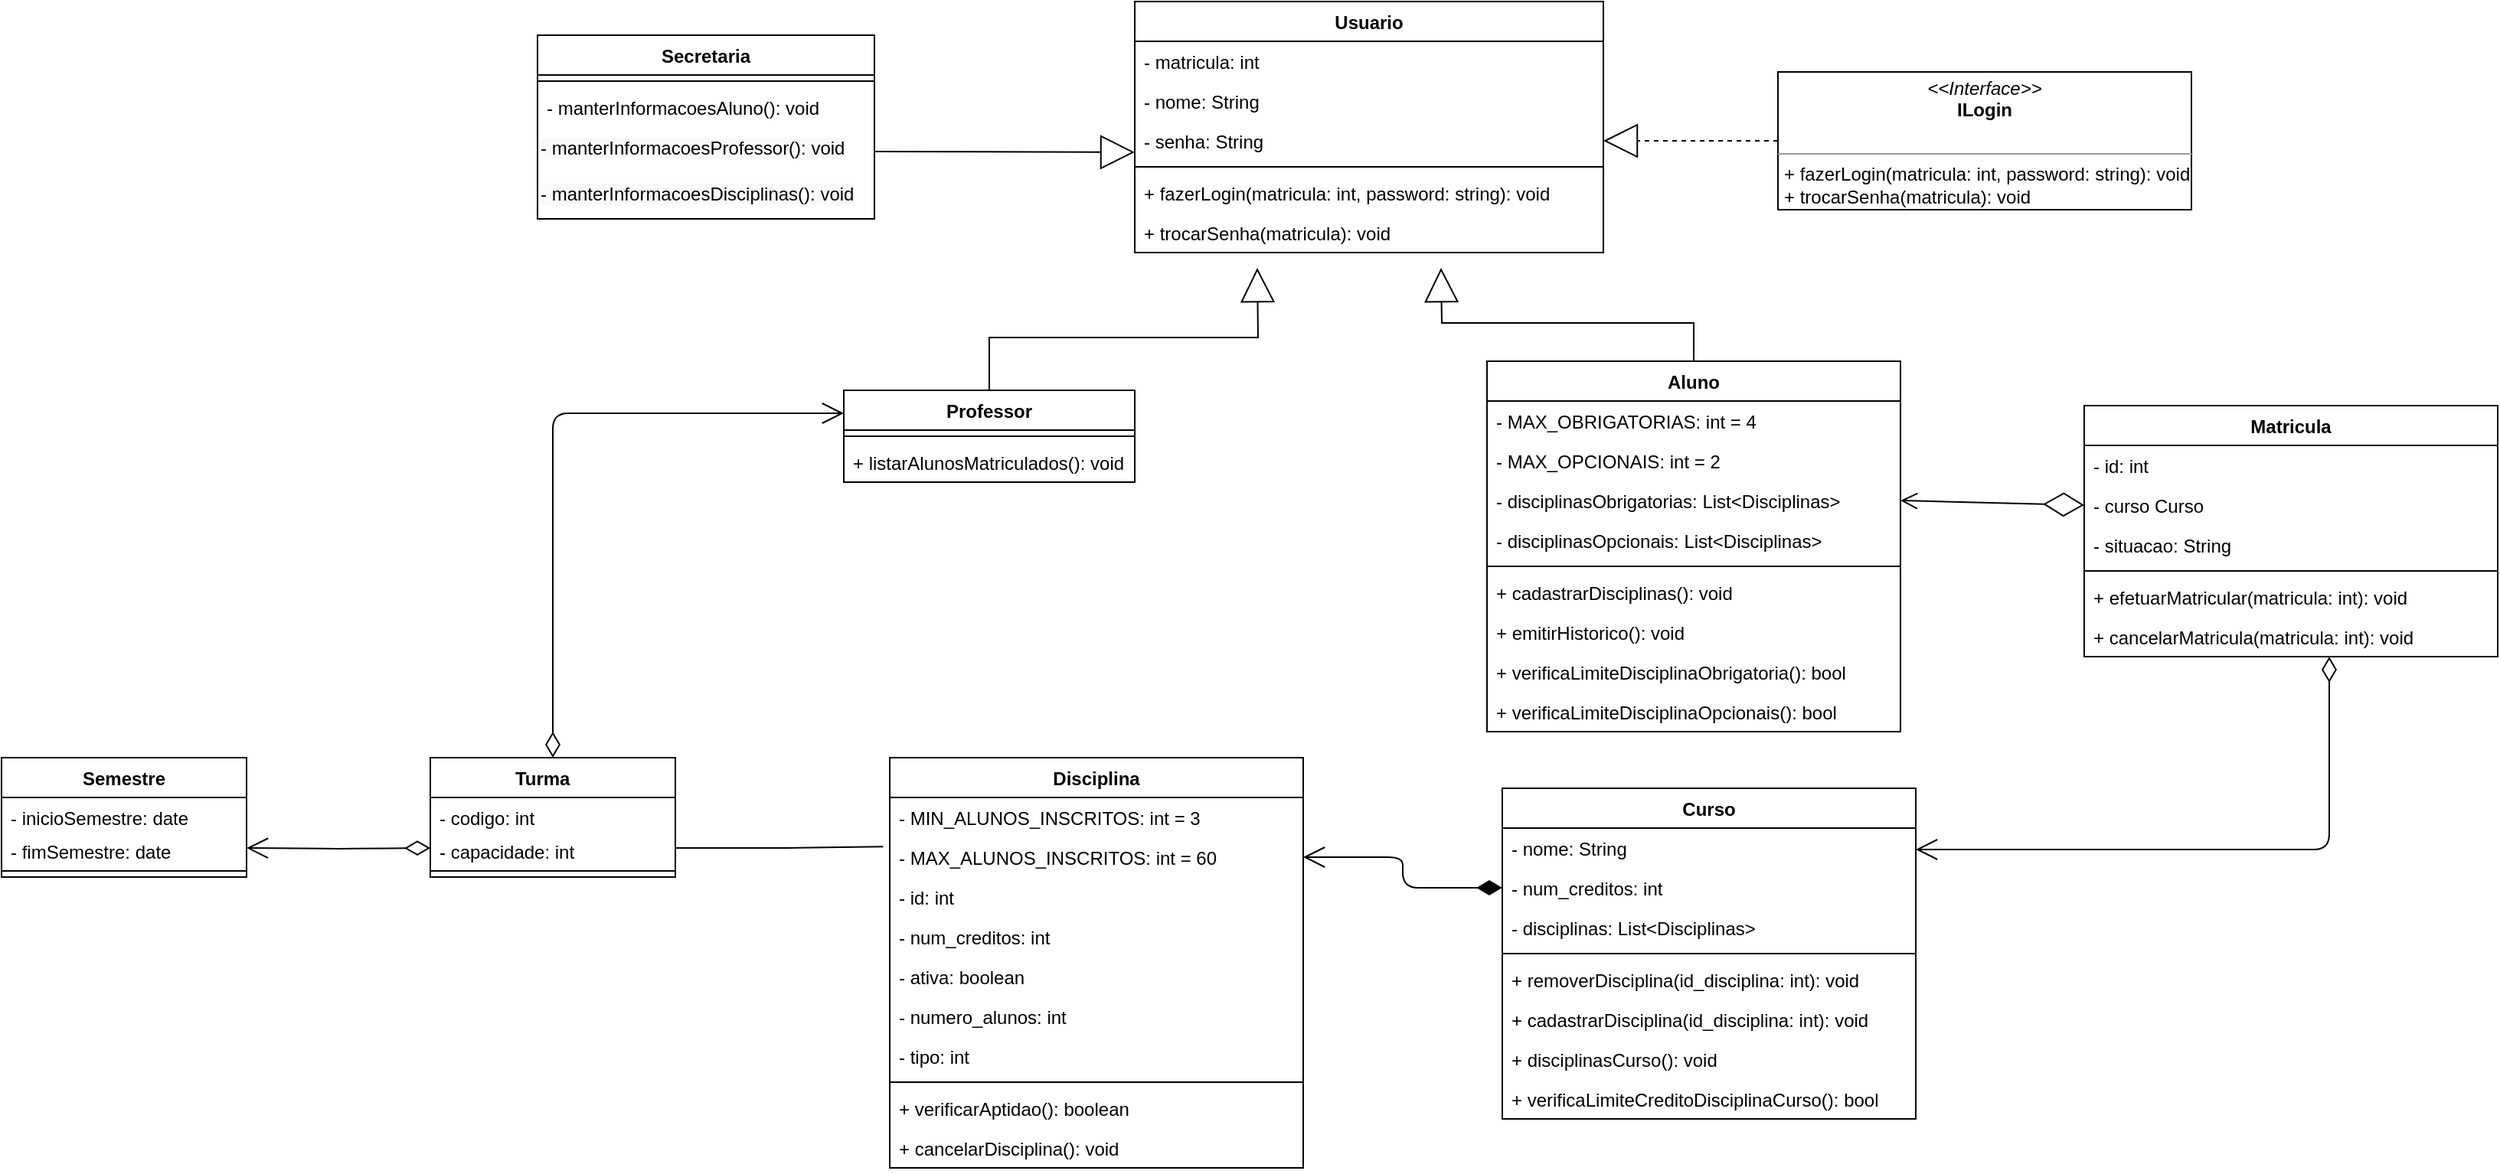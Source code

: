 <mxfile version="14.9.9" type="github"><diagram id="C5RBs43oDa-KdzZeNtuy" name="Page-1"><mxGraphModel dx="2105" dy="1716" grid="1" gridSize="10" guides="1" tooltips="1" connect="1" arrows="1" fold="1" page="1" pageScale="1" pageWidth="827" pageHeight="1169" math="0" shadow="0"><root><mxCell id="WIyWlLk6GJQsqaUBKTNV-0"/><mxCell id="WIyWlLk6GJQsqaUBKTNV-1" parent="WIyWlLk6GJQsqaUBKTNV-0"/><mxCell id="JrXMHWwTkLq7MBl9970T-0" value="Usuario" style="swimlane;fontStyle=1;align=center;verticalAlign=top;childLayout=stackLayout;horizontal=1;startSize=26;horizontalStack=0;resizeParent=1;resizeParentMax=0;resizeLast=0;collapsible=1;marginBottom=0;" parent="WIyWlLk6GJQsqaUBKTNV-1" vertex="1"><mxGeometry x="260" y="-164" width="306" height="164" as="geometry"/></mxCell><mxCell id="JrXMHWwTkLq7MBl9970T-1" value="- matricula: int" style="text;strokeColor=none;fillColor=none;align=left;verticalAlign=top;spacingLeft=4;spacingRight=4;overflow=hidden;rotatable=0;points=[[0,0.5],[1,0.5]];portConstraint=eastwest;" parent="JrXMHWwTkLq7MBl9970T-0" vertex="1"><mxGeometry y="26" width="306" height="26" as="geometry"/></mxCell><mxCell id="JrXMHWwTkLq7MBl9970T-16" value="- nome: String" style="text;strokeColor=none;fillColor=none;align=left;verticalAlign=top;spacingLeft=4;spacingRight=4;overflow=hidden;rotatable=0;points=[[0,0.5],[1,0.5]];portConstraint=eastwest;" parent="JrXMHWwTkLq7MBl9970T-0" vertex="1"><mxGeometry y="52" width="306" height="26" as="geometry"/></mxCell><mxCell id="JrXMHWwTkLq7MBl9970T-23" value="- senha: String" style="text;strokeColor=none;fillColor=none;align=left;verticalAlign=top;spacingLeft=4;spacingRight=4;overflow=hidden;rotatable=0;points=[[0,0.5],[1,0.5]];portConstraint=eastwest;" parent="JrXMHWwTkLq7MBl9970T-0" vertex="1"><mxGeometry y="78" width="306" height="26" as="geometry"/></mxCell><mxCell id="JrXMHWwTkLq7MBl9970T-2" value="" style="line;strokeWidth=1;fillColor=none;align=left;verticalAlign=middle;spacingTop=-1;spacingLeft=3;spacingRight=3;rotatable=0;labelPosition=right;points=[];portConstraint=eastwest;" parent="JrXMHWwTkLq7MBl9970T-0" vertex="1"><mxGeometry y="104" width="306" height="8" as="geometry"/></mxCell><mxCell id="JrXMHWwTkLq7MBl9970T-17" value="+ fazerLogin(matricula: int, password: string): void" style="text;strokeColor=none;fillColor=none;align=left;verticalAlign=top;spacingLeft=4;spacingRight=4;overflow=hidden;rotatable=0;points=[[0,0.5],[1,0.5]];portConstraint=eastwest;" parent="JrXMHWwTkLq7MBl9970T-0" vertex="1"><mxGeometry y="112" width="306" height="26" as="geometry"/></mxCell><mxCell id="JrXMHWwTkLq7MBl9970T-3" value="+ trocarSenha(matricula): void" style="text;strokeColor=none;fillColor=none;align=left;verticalAlign=top;spacingLeft=4;spacingRight=4;overflow=hidden;rotatable=0;points=[[0,0.5],[1,0.5]];portConstraint=eastwest;" parent="JrXMHWwTkLq7MBl9970T-0" vertex="1"><mxGeometry y="138" width="306" height="26" as="geometry"/></mxCell><mxCell id="BuNVMudP7O9CK5YteKWj-16" style="edgeStyle=orthogonalEdgeStyle;rounded=0;orthogonalLoop=1;jettySize=auto;html=1;exitX=0.5;exitY=0;exitDx=0;exitDy=0;endArrow=block;endFill=0;endSize=20;" parent="WIyWlLk6GJQsqaUBKTNV-1" source="JrXMHWwTkLq7MBl9970T-4" edge="1"><mxGeometry relative="1" as="geometry"><mxPoint x="340" y="10" as="targetPoint"/></mxGeometry></mxCell><mxCell id="JrXMHWwTkLq7MBl9970T-4" value="Professor" style="swimlane;fontStyle=1;align=center;verticalAlign=top;childLayout=stackLayout;horizontal=1;startSize=26;horizontalStack=0;resizeParent=1;resizeParentMax=0;resizeLast=0;collapsible=1;marginBottom=0;" parent="WIyWlLk6GJQsqaUBKTNV-1" vertex="1"><mxGeometry x="70" y="90" width="190" height="60" as="geometry"/></mxCell><mxCell id="JrXMHWwTkLq7MBl9970T-6" value="" style="line;strokeWidth=1;fillColor=none;align=left;verticalAlign=middle;spacingTop=-1;spacingLeft=3;spacingRight=3;rotatable=0;labelPosition=right;points=[];portConstraint=eastwest;" parent="JrXMHWwTkLq7MBl9970T-4" vertex="1"><mxGeometry y="26" width="190" height="8" as="geometry"/></mxCell><mxCell id="7F9r5N1mLICZE5VBThnw-38" value="+ listarAlunosMatriculados(): void" style="text;strokeColor=none;fillColor=none;align=left;verticalAlign=top;spacingLeft=4;spacingRight=4;overflow=hidden;rotatable=0;points=[[0,0.5],[1,0.5]];portConstraint=eastwest;" parent="JrXMHWwTkLq7MBl9970T-4" vertex="1"><mxGeometry y="34" width="190" height="26" as="geometry"/></mxCell><mxCell id="BuNVMudP7O9CK5YteKWj-17" style="edgeStyle=orthogonalEdgeStyle;rounded=0;orthogonalLoop=1;jettySize=auto;html=1;exitX=0.5;exitY=0;exitDx=0;exitDy=0;endArrow=block;endFill=0;endSize=20;" parent="WIyWlLk6GJQsqaUBKTNV-1" source="JrXMHWwTkLq7MBl9970T-8" edge="1"><mxGeometry relative="1" as="geometry"><mxPoint x="460" y="10" as="targetPoint"/></mxGeometry></mxCell><mxCell id="JrXMHWwTkLq7MBl9970T-8" value="Aluno" style="swimlane;fontStyle=1;align=center;verticalAlign=top;childLayout=stackLayout;horizontal=1;startSize=26;horizontalStack=0;resizeParent=1;resizeParentMax=0;resizeLast=0;collapsible=1;marginBottom=0;" parent="WIyWlLk6GJQsqaUBKTNV-1" vertex="1"><mxGeometry x="490" y="71" width="270" height="242" as="geometry"/></mxCell><mxCell id="JrXMHWwTkLq7MBl9970T-9" value="- MAX_OBRIGATORIAS: int = 4" style="text;strokeColor=none;fillColor=none;align=left;verticalAlign=top;spacingLeft=4;spacingRight=4;overflow=hidden;rotatable=0;points=[[0,0.5],[1,0.5]];portConstraint=eastwest;" parent="JrXMHWwTkLq7MBl9970T-8" vertex="1"><mxGeometry y="26" width="270" height="26" as="geometry"/></mxCell><mxCell id="JrXMHWwTkLq7MBl9970T-21" value="- MAX_OPCIONAIS: int = 2" style="text;strokeColor=none;fillColor=none;align=left;verticalAlign=top;spacingLeft=4;spacingRight=4;overflow=hidden;rotatable=0;points=[[0,0.5],[1,0.5]];portConstraint=eastwest;" parent="JrXMHWwTkLq7MBl9970T-8" vertex="1"><mxGeometry y="52" width="270" height="26" as="geometry"/></mxCell><mxCell id="JrXMHWwTkLq7MBl9970T-20" value="- disciplinasObrigatorias: List&lt;Disciplinas&gt;" style="text;strokeColor=none;fillColor=none;align=left;verticalAlign=top;spacingLeft=4;spacingRight=4;overflow=hidden;rotatable=0;points=[[0,0.5],[1,0.5]];portConstraint=eastwest;" parent="JrXMHWwTkLq7MBl9970T-8" vertex="1"><mxGeometry y="78" width="270" height="26" as="geometry"/></mxCell><mxCell id="JrXMHWwTkLq7MBl9970T-19" value="- disciplinasOpcionais: List&lt;Disciplinas&gt;" style="text;strokeColor=none;fillColor=none;align=left;verticalAlign=top;spacingLeft=4;spacingRight=4;overflow=hidden;rotatable=0;points=[[0,0.5],[1,0.5]];portConstraint=eastwest;" parent="JrXMHWwTkLq7MBl9970T-8" vertex="1"><mxGeometry y="104" width="270" height="26" as="geometry"/></mxCell><mxCell id="JrXMHWwTkLq7MBl9970T-10" value="" style="line;strokeWidth=1;fillColor=none;align=left;verticalAlign=middle;spacingTop=-1;spacingLeft=3;spacingRight=3;rotatable=0;labelPosition=right;points=[];portConstraint=eastwest;" parent="JrXMHWwTkLq7MBl9970T-8" vertex="1"><mxGeometry y="130" width="270" height="8" as="geometry"/></mxCell><mxCell id="BuNVMudP7O9CK5YteKWj-36" value="+ cadastrarDisciplinas(): void" style="text;strokeColor=none;fillColor=none;align=left;verticalAlign=top;spacingLeft=4;spacingRight=4;overflow=hidden;rotatable=0;points=[[0,0.5],[1,0.5]];portConstraint=eastwest;" parent="JrXMHWwTkLq7MBl9970T-8" vertex="1"><mxGeometry y="138" width="270" height="26" as="geometry"/></mxCell><mxCell id="JrXMHWwTkLq7MBl9970T-11" value="+ emitirHistorico(): void" style="text;strokeColor=none;fillColor=none;align=left;verticalAlign=top;spacingLeft=4;spacingRight=4;overflow=hidden;rotatable=0;points=[[0,0.5],[1,0.5]];portConstraint=eastwest;" parent="JrXMHWwTkLq7MBl9970T-8" vertex="1"><mxGeometry y="164" width="270" height="26" as="geometry"/></mxCell><mxCell id="htxhxsCzDvuKLjWqPKR0-1" value="+ verificaLimiteDisciplinaObrigatoria(): bool" style="text;strokeColor=none;fillColor=none;align=left;verticalAlign=top;spacingLeft=4;spacingRight=4;overflow=hidden;rotatable=0;points=[[0,0.5],[1,0.5]];portConstraint=eastwest;" vertex="1" parent="JrXMHWwTkLq7MBl9970T-8"><mxGeometry y="190" width="270" height="26" as="geometry"/></mxCell><mxCell id="htxhxsCzDvuKLjWqPKR0-2" value="+ verificaLimiteDisciplinaOpcionais(): bool" style="text;strokeColor=none;fillColor=none;align=left;verticalAlign=top;spacingLeft=4;spacingRight=4;overflow=hidden;rotatable=0;points=[[0,0.5],[1,0.5]];portConstraint=eastwest;" vertex="1" parent="JrXMHWwTkLq7MBl9970T-8"><mxGeometry y="216" width="270" height="26" as="geometry"/></mxCell><mxCell id="JrXMHWwTkLq7MBl9970T-12" value="Secretaria" style="swimlane;fontStyle=1;align=center;verticalAlign=top;childLayout=stackLayout;horizontal=1;startSize=26;horizontalStack=0;resizeParent=1;resizeParentMax=0;resizeLast=0;collapsible=1;marginBottom=0;" parent="WIyWlLk6GJQsqaUBKTNV-1" vertex="1"><mxGeometry x="-130" y="-142" width="220" height="120" as="geometry"/></mxCell><mxCell id="JrXMHWwTkLq7MBl9970T-14" value="" style="line;strokeWidth=1;fillColor=none;align=left;verticalAlign=middle;spacingTop=-1;spacingLeft=3;spacingRight=3;rotatable=0;labelPosition=right;points=[];portConstraint=eastwest;" parent="JrXMHWwTkLq7MBl9970T-12" vertex="1"><mxGeometry y="26" width="220" height="8" as="geometry"/></mxCell><mxCell id="7F9r5N1mLICZE5VBThnw-39" value="- manterInformacoesAluno(): void" style="text;strokeColor=none;fillColor=none;align=left;verticalAlign=top;spacingLeft=4;spacingRight=4;overflow=hidden;rotatable=0;points=[[0,0.5],[1,0.5]];portConstraint=eastwest;" parent="JrXMHWwTkLq7MBl9970T-12" vertex="1"><mxGeometry y="34" width="220" height="26" as="geometry"/></mxCell><mxCell id="7F9r5N1mLICZE5VBThnw-40" value="&lt;span style=&quot;color: rgb(0 , 0 , 0) ; font-family: &amp;#34;helvetica&amp;#34; ; font-size: 12px ; font-style: normal ; font-weight: 400 ; letter-spacing: normal ; text-align: left ; text-indent: 0px ; text-transform: none ; word-spacing: 0px ; background-color: rgb(248 , 249 , 250) ; display: inline ; float: none&quot;&gt;- manterInformacoesProfessor(): void&lt;/span&gt;" style="text;whiteSpace=wrap;html=1;" parent="JrXMHWwTkLq7MBl9970T-12" vertex="1"><mxGeometry y="60" width="220" height="30" as="geometry"/></mxCell><mxCell id="7F9r5N1mLICZE5VBThnw-41" value="&lt;span style=&quot;color: rgb(0 , 0 , 0) ; font-family: &amp;#34;helvetica&amp;#34; ; font-size: 12px ; font-style: normal ; font-weight: 400 ; letter-spacing: normal ; text-align: left ; text-indent: 0px ; text-transform: none ; word-spacing: 0px ; background-color: rgb(248 , 249 , 250) ; display: inline ; float: none&quot;&gt;- manterInformacoesDisciplinas(): void&lt;/span&gt;" style="text;whiteSpace=wrap;html=1;" parent="JrXMHWwTkLq7MBl9970T-12" vertex="1"><mxGeometry y="90" width="220" height="30" as="geometry"/></mxCell><mxCell id="7F9r5N1mLICZE5VBThnw-0" value="Curso" style="swimlane;fontStyle=1;align=center;verticalAlign=top;childLayout=stackLayout;horizontal=1;startSize=26;horizontalStack=0;resizeParent=1;resizeParentMax=0;resizeLast=0;collapsible=1;marginBottom=0;" parent="WIyWlLk6GJQsqaUBKTNV-1" vertex="1"><mxGeometry x="500" y="350" width="270" height="216" as="geometry"/></mxCell><mxCell id="7F9r5N1mLICZE5VBThnw-3" value="- nome: String" style="text;strokeColor=none;fillColor=none;align=left;verticalAlign=top;spacingLeft=4;spacingRight=4;overflow=hidden;rotatable=0;points=[[0,0.5],[1,0.5]];portConstraint=eastwest;" parent="7F9r5N1mLICZE5VBThnw-0" vertex="1"><mxGeometry y="26" width="270" height="26" as="geometry"/></mxCell><mxCell id="7F9r5N1mLICZE5VBThnw-7" value="- num_creditos: int" style="text;strokeColor=none;fillColor=none;align=left;verticalAlign=top;spacingLeft=4;spacingRight=4;overflow=hidden;rotatable=0;points=[[0,0.5],[1,0.5]];portConstraint=eastwest;" parent="7F9r5N1mLICZE5VBThnw-0" vertex="1"><mxGeometry y="52" width="270" height="26" as="geometry"/></mxCell><mxCell id="7F9r5N1mLICZE5VBThnw-4" value="- disciplinas: List&lt;Disciplinas&gt;" style="text;strokeColor=none;fillColor=none;align=left;verticalAlign=top;spacingLeft=4;spacingRight=4;overflow=hidden;rotatable=0;points=[[0,0.5],[1,0.5]];portConstraint=eastwest;" parent="7F9r5N1mLICZE5VBThnw-0" vertex="1"><mxGeometry y="78" width="270" height="26" as="geometry"/></mxCell><mxCell id="7F9r5N1mLICZE5VBThnw-5" value="" style="line;strokeWidth=1;fillColor=none;align=left;verticalAlign=middle;spacingTop=-1;spacingLeft=3;spacingRight=3;rotatable=0;labelPosition=right;points=[];portConstraint=eastwest;" parent="7F9r5N1mLICZE5VBThnw-0" vertex="1"><mxGeometry y="104" width="270" height="8" as="geometry"/></mxCell><mxCell id="7F9r5N1mLICZE5VBThnw-18" value="+ removerDisciplina(id_disciplina: int): void" style="text;strokeColor=none;fillColor=none;align=left;verticalAlign=top;spacingLeft=4;spacingRight=4;overflow=hidden;rotatable=0;points=[[0,0.5],[1,0.5]];portConstraint=eastwest;" parent="7F9r5N1mLICZE5VBThnw-0" vertex="1"><mxGeometry y="112" width="270" height="26" as="geometry"/></mxCell><mxCell id="7F9r5N1mLICZE5VBThnw-17" value="+ cadastrarDisciplina(id_disciplina: int): void" style="text;strokeColor=none;fillColor=none;align=left;verticalAlign=top;spacingLeft=4;spacingRight=4;overflow=hidden;rotatable=0;points=[[0,0.5],[1,0.5]];portConstraint=eastwest;" parent="7F9r5N1mLICZE5VBThnw-0" vertex="1"><mxGeometry y="138" width="270" height="26" as="geometry"/></mxCell><mxCell id="7F9r5N1mLICZE5VBThnw-19" value="+ disciplinasCurso(): void" style="text;strokeColor=none;fillColor=none;align=left;verticalAlign=top;spacingLeft=4;spacingRight=4;overflow=hidden;rotatable=0;points=[[0,0.5],[1,0.5]];portConstraint=eastwest;" parent="7F9r5N1mLICZE5VBThnw-0" vertex="1"><mxGeometry y="164" width="270" height="26" as="geometry"/></mxCell><mxCell id="htxhxsCzDvuKLjWqPKR0-0" value="+ verificaLimiteCreditoDisciplinaCurso(): bool" style="text;strokeColor=none;fillColor=none;align=left;verticalAlign=top;spacingLeft=4;spacingRight=4;overflow=hidden;rotatable=0;points=[[0,0.5],[1,0.5]];portConstraint=eastwest;" vertex="1" parent="7F9r5N1mLICZE5VBThnw-0"><mxGeometry y="190" width="270" height="26" as="geometry"/></mxCell><mxCell id="7F9r5N1mLICZE5VBThnw-9" value="Matricula" style="swimlane;fontStyle=1;align=center;verticalAlign=top;childLayout=stackLayout;horizontal=1;startSize=26;horizontalStack=0;resizeParent=1;resizeParentMax=0;resizeLast=0;collapsible=1;marginBottom=0;" parent="WIyWlLk6GJQsqaUBKTNV-1" vertex="1"><mxGeometry x="880" y="100" width="270" height="164" as="geometry"/></mxCell><mxCell id="7F9r5N1mLICZE5VBThnw-10" value="- id: int" style="text;strokeColor=none;fillColor=none;align=left;verticalAlign=top;spacingLeft=4;spacingRight=4;overflow=hidden;rotatable=0;points=[[0,0.5],[1,0.5]];portConstraint=eastwest;" parent="7F9r5N1mLICZE5VBThnw-9" vertex="1"><mxGeometry y="26" width="270" height="26" as="geometry"/></mxCell><mxCell id="7F9r5N1mLICZE5VBThnw-12" value="- curso Curso" style="text;strokeColor=none;fillColor=none;align=left;verticalAlign=top;spacingLeft=4;spacingRight=4;overflow=hidden;rotatable=0;points=[[0,0.5],[1,0.5]];portConstraint=eastwest;" parent="7F9r5N1mLICZE5VBThnw-9" vertex="1"><mxGeometry y="52" width="270" height="26" as="geometry"/></mxCell><mxCell id="BuNVMudP7O9CK5YteKWj-0" value="- situacao: String" style="text;strokeColor=none;fillColor=none;align=left;verticalAlign=top;spacingLeft=4;spacingRight=4;overflow=hidden;rotatable=0;points=[[0,0.5],[1,0.5]];portConstraint=eastwest;" parent="7F9r5N1mLICZE5VBThnw-9" vertex="1"><mxGeometry y="78" width="270" height="26" as="geometry"/></mxCell><mxCell id="7F9r5N1mLICZE5VBThnw-13" value="" style="line;strokeWidth=1;fillColor=none;align=left;verticalAlign=middle;spacingTop=-1;spacingLeft=3;spacingRight=3;rotatable=0;labelPosition=right;points=[];portConstraint=eastwest;" parent="7F9r5N1mLICZE5VBThnw-9" vertex="1"><mxGeometry y="104" width="270" height="8" as="geometry"/></mxCell><mxCell id="7F9r5N1mLICZE5VBThnw-16" value="+ efetuarMatricular(matricula: int): void" style="text;strokeColor=none;fillColor=none;align=left;verticalAlign=top;spacingLeft=4;spacingRight=4;overflow=hidden;rotatable=0;points=[[0,0.5],[1,0.5]];portConstraint=eastwest;" parent="7F9r5N1mLICZE5VBThnw-9" vertex="1"><mxGeometry y="112" width="270" height="26" as="geometry"/></mxCell><mxCell id="E2rQVBxFXLDAdDKFJ9_E-2" value="+ cancelarMatricula(matricula: int): void" style="text;strokeColor=none;fillColor=none;align=left;verticalAlign=top;spacingLeft=4;spacingRight=4;overflow=hidden;rotatable=0;points=[[0,0.5],[1,0.5]];portConstraint=eastwest;" parent="7F9r5N1mLICZE5VBThnw-9" vertex="1"><mxGeometry y="138" width="270" height="26" as="geometry"/></mxCell><mxCell id="7F9r5N1mLICZE5VBThnw-26" value="Disciplina" style="swimlane;fontStyle=1;align=center;verticalAlign=top;childLayout=stackLayout;horizontal=1;startSize=26;horizontalStack=0;resizeParent=1;resizeParentMax=0;resizeLast=0;collapsible=1;marginBottom=0;" parent="WIyWlLk6GJQsqaUBKTNV-1" vertex="1"><mxGeometry x="100" y="330" width="270" height="268" as="geometry"/></mxCell><mxCell id="7F9r5N1mLICZE5VBThnw-29" value="- MIN_ALUNOS_INSCRITOS: int = 3 " style="text;strokeColor=none;fillColor=none;align=left;verticalAlign=top;spacingLeft=4;spacingRight=4;overflow=hidden;rotatable=0;points=[[0,0.5],[1,0.5]];portConstraint=eastwest;" parent="7F9r5N1mLICZE5VBThnw-26" vertex="1"><mxGeometry y="26" width="270" height="26" as="geometry"/></mxCell><mxCell id="7F9r5N1mLICZE5VBThnw-34" value="- MAX_ALUNOS_INSCRITOS: int = 60" style="text;strokeColor=none;fillColor=none;align=left;verticalAlign=top;spacingLeft=4;spacingRight=4;overflow=hidden;rotatable=0;points=[[0,0.5],[1,0.5]];portConstraint=eastwest;" parent="7F9r5N1mLICZE5VBThnw-26" vertex="1"><mxGeometry y="52" width="270" height="26" as="geometry"/></mxCell><mxCell id="7F9r5N1mLICZE5VBThnw-27" value="- id: int" style="text;strokeColor=none;fillColor=none;align=left;verticalAlign=top;spacingLeft=4;spacingRight=4;overflow=hidden;rotatable=0;points=[[0,0.5],[1,0.5]];portConstraint=eastwest;" parent="7F9r5N1mLICZE5VBThnw-26" vertex="1"><mxGeometry y="78" width="270" height="26" as="geometry"/></mxCell><mxCell id="7F9r5N1mLICZE5VBThnw-11" value="- num_creditos: int" style="text;strokeColor=none;fillColor=none;align=left;verticalAlign=top;spacingLeft=4;spacingRight=4;overflow=hidden;rotatable=0;points=[[0,0.5],[1,0.5]];portConstraint=eastwest;" parent="7F9r5N1mLICZE5VBThnw-26" vertex="1"><mxGeometry y="104" width="270" height="26" as="geometry"/></mxCell><mxCell id="7F9r5N1mLICZE5VBThnw-28" value="- ativa: boolean" style="text;strokeColor=none;fillColor=none;align=left;verticalAlign=top;spacingLeft=4;spacingRight=4;overflow=hidden;rotatable=0;points=[[0,0.5],[1,0.5]];portConstraint=eastwest;" parent="7F9r5N1mLICZE5VBThnw-26" vertex="1"><mxGeometry y="130" width="270" height="26" as="geometry"/></mxCell><mxCell id="BuNVMudP7O9CK5YteKWj-15" value="- numero_alunos: int" style="text;strokeColor=none;fillColor=none;align=left;verticalAlign=top;spacingLeft=4;spacingRight=4;overflow=hidden;rotatable=0;points=[[0,0.5],[1,0.5]];portConstraint=eastwest;" parent="7F9r5N1mLICZE5VBThnw-26" vertex="1"><mxGeometry y="156" width="270" height="26" as="geometry"/></mxCell><mxCell id="7F9r5N1mLICZE5VBThnw-35" value="- tipo: int" style="text;strokeColor=none;fillColor=none;align=left;verticalAlign=top;spacingLeft=4;spacingRight=4;overflow=hidden;rotatable=0;points=[[0,0.5],[1,0.5]];portConstraint=eastwest;" parent="7F9r5N1mLICZE5VBThnw-26" vertex="1"><mxGeometry y="182" width="270" height="26" as="geometry"/></mxCell><mxCell id="7F9r5N1mLICZE5VBThnw-30" value="" style="line;strokeWidth=1;fillColor=none;align=left;verticalAlign=middle;spacingTop=-1;spacingLeft=3;spacingRight=3;rotatable=0;labelPosition=right;points=[];portConstraint=eastwest;" parent="7F9r5N1mLICZE5VBThnw-26" vertex="1"><mxGeometry y="208" width="270" height="8" as="geometry"/></mxCell><mxCell id="7F9r5N1mLICZE5VBThnw-31" value="+ verificarAptidao(): boolean" style="text;strokeColor=none;fillColor=none;align=left;verticalAlign=top;spacingLeft=4;spacingRight=4;overflow=hidden;rotatable=0;points=[[0,0.5],[1,0.5]];portConstraint=eastwest;" parent="7F9r5N1mLICZE5VBThnw-26" vertex="1"><mxGeometry y="216" width="270" height="26" as="geometry"/></mxCell><mxCell id="7F9r5N1mLICZE5VBThnw-33" value="+ cancelarDisciplina(): void" style="text;strokeColor=none;fillColor=none;align=left;verticalAlign=top;spacingLeft=4;spacingRight=4;overflow=hidden;rotatable=0;points=[[0,0.5],[1,0.5]];portConstraint=eastwest;" parent="7F9r5N1mLICZE5VBThnw-26" vertex="1"><mxGeometry y="242" width="270" height="26" as="geometry"/></mxCell><mxCell id="BuNVMudP7O9CK5YteKWj-6" value="Turma    " style="swimlane;fontStyle=1;align=center;verticalAlign=top;childLayout=stackLayout;horizontal=1;startSize=26;horizontalStack=0;resizeParent=1;resizeParentMax=0;resizeLast=0;collapsible=1;marginBottom=0;" parent="WIyWlLk6GJQsqaUBKTNV-1" vertex="1"><mxGeometry x="-200" y="330" width="160" height="78" as="geometry"/></mxCell><mxCell id="BuNVMudP7O9CK5YteKWj-7" value="- codigo: int&#10;" style="text;strokeColor=none;fillColor=none;align=left;verticalAlign=top;spacingLeft=4;spacingRight=4;overflow=hidden;rotatable=0;points=[[0,0.5],[1,0.5]];portConstraint=eastwest;" parent="BuNVMudP7O9CK5YteKWj-6" vertex="1"><mxGeometry y="26" width="160" height="22" as="geometry"/></mxCell><mxCell id="BuNVMudP7O9CK5YteKWj-11" value="- capacidade: int&#10;" style="text;strokeColor=none;fillColor=none;align=left;verticalAlign=top;spacingLeft=4;spacingRight=4;overflow=hidden;rotatable=0;points=[[0,0.5],[1,0.5]];portConstraint=eastwest;" parent="BuNVMudP7O9CK5YteKWj-6" vertex="1"><mxGeometry y="48" width="160" height="22" as="geometry"/></mxCell><mxCell id="BuNVMudP7O9CK5YteKWj-8" value="" style="line;strokeWidth=1;fillColor=none;align=left;verticalAlign=middle;spacingTop=-1;spacingLeft=3;spacingRight=3;rotatable=0;labelPosition=right;points=[];portConstraint=eastwest;" parent="BuNVMudP7O9CK5YteKWj-6" vertex="1"><mxGeometry y="70" width="160" height="8" as="geometry"/></mxCell><mxCell id="BuNVMudP7O9CK5YteKWj-13" style="edgeStyle=orthogonalEdgeStyle;rounded=0;orthogonalLoop=1;jettySize=auto;html=1;exitX=0;exitY=0.5;exitDx=0;exitDy=0;entryX=1;entryY=0.5;entryDx=0;entryDy=0;endArrow=block;endFill=0;endSize=20;dashed=1;" parent="WIyWlLk6GJQsqaUBKTNV-1" source="BuNVMudP7O9CK5YteKWj-12" target="JrXMHWwTkLq7MBl9970T-23" edge="1"><mxGeometry relative="1" as="geometry"/></mxCell><mxCell id="BuNVMudP7O9CK5YteKWj-12" value="&lt;p style=&quot;margin: 0px ; margin-top: 4px ; text-align: center&quot;&gt;&lt;i&gt;&amp;lt;&amp;lt;Interface&amp;gt;&amp;gt;&lt;/i&gt;&lt;br&gt;&lt;b&gt;ILogin&lt;/b&gt;&lt;/p&gt;&lt;p style=&quot;margin: 0px ; margin-left: 4px&quot;&gt;&lt;br&gt;&lt;/p&gt;&lt;hr size=&quot;1&quot;&gt;&lt;p style=&quot;margin: 0px ; margin-left: 4px&quot;&gt;+ fazerLogin(matricula: int, password: string): void&lt;br&gt;+ trocarSenha(matricula): void&lt;/p&gt;" style="verticalAlign=top;align=left;overflow=fill;fontSize=12;fontFamily=Helvetica;html=1;" parent="WIyWlLk6GJQsqaUBKTNV-1" vertex="1"><mxGeometry x="680" y="-118" width="270" height="90" as="geometry"/></mxCell><mxCell id="BuNVMudP7O9CK5YteKWj-14" style="edgeStyle=orthogonalEdgeStyle;rounded=0;orthogonalLoop=1;jettySize=auto;html=1;entryX=0;entryY=0.787;entryDx=0;entryDy=0;entryPerimeter=0;endArrow=block;endFill=0;endSize=20;" parent="WIyWlLk6GJQsqaUBKTNV-1" target="JrXMHWwTkLq7MBl9970T-23" edge="1"><mxGeometry relative="1" as="geometry"><mxPoint x="90" y="-66" as="sourcePoint"/></mxGeometry></mxCell><mxCell id="BuNVMudP7O9CK5YteKWj-20" value="" style="endArrow=open;html=1;endSize=12;startArrow=diamondThin;startSize=14;startFill=0;edgeStyle=orthogonalEdgeStyle;align=left;verticalAlign=bottom;exitX=0.5;exitY=0;exitDx=0;exitDy=0;entryX=0;entryY=0.25;entryDx=0;entryDy=0;" parent="WIyWlLk6GJQsqaUBKTNV-1" source="BuNVMudP7O9CK5YteKWj-6" target="JrXMHWwTkLq7MBl9970T-4" edge="1"><mxGeometry x="-1" y="3" relative="1" as="geometry"><mxPoint x="510" y="180" as="sourcePoint"/><mxPoint x="670" y="180" as="targetPoint"/></mxGeometry></mxCell><mxCell id="BuNVMudP7O9CK5YteKWj-21" value="" style="endArrow=none;html=1;endSize=12;startArrow=none;startSize=14;startFill=0;edgeStyle=orthogonalEdgeStyle;align=left;verticalAlign=bottom;exitX=1;exitY=0.5;exitDx=0;exitDy=0;entryX=-0.016;entryY=0.236;entryDx=0;entryDy=0;entryPerimeter=0;endFill=0;" parent="WIyWlLk6GJQsqaUBKTNV-1" source="BuNVMudP7O9CK5YteKWj-11" target="7F9r5N1mLICZE5VBThnw-34" edge="1"><mxGeometry x="-1" y="3" relative="1" as="geometry"><mxPoint x="-110" y="340" as="sourcePoint"/><mxPoint x="80" y="115" as="targetPoint"/></mxGeometry></mxCell><mxCell id="BuNVMudP7O9CK5YteKWj-22" value="Semestre" style="swimlane;fontStyle=1;align=center;verticalAlign=top;childLayout=stackLayout;horizontal=1;startSize=26;horizontalStack=0;resizeParent=1;resizeParentMax=0;resizeLast=0;collapsible=1;marginBottom=0;" parent="WIyWlLk6GJQsqaUBKTNV-1" vertex="1"><mxGeometry x="-480" y="330" width="160" height="78" as="geometry"/></mxCell><mxCell id="BuNVMudP7O9CK5YteKWj-23" value="- inicioSemestre: date" style="text;strokeColor=none;fillColor=none;align=left;verticalAlign=top;spacingLeft=4;spacingRight=4;overflow=hidden;rotatable=0;points=[[0,0.5],[1,0.5]];portConstraint=eastwest;" parent="BuNVMudP7O9CK5YteKWj-22" vertex="1"><mxGeometry y="26" width="160" height="22" as="geometry"/></mxCell><mxCell id="BuNVMudP7O9CK5YteKWj-24" value="- fimSemestre: date" style="text;strokeColor=none;fillColor=none;align=left;verticalAlign=top;spacingLeft=4;spacingRight=4;overflow=hidden;rotatable=0;points=[[0,0.5],[1,0.5]];portConstraint=eastwest;" parent="BuNVMudP7O9CK5YteKWj-22" vertex="1"><mxGeometry y="48" width="160" height="22" as="geometry"/></mxCell><mxCell id="BuNVMudP7O9CK5YteKWj-25" value="" style="line;strokeWidth=1;fillColor=none;align=left;verticalAlign=middle;spacingTop=-1;spacingLeft=3;spacingRight=3;rotatable=0;labelPosition=right;points=[];portConstraint=eastwest;" parent="BuNVMudP7O9CK5YteKWj-22" vertex="1"><mxGeometry y="70" width="160" height="8" as="geometry"/></mxCell><mxCell id="BuNVMudP7O9CK5YteKWj-27" value="" style="endArrow=open;html=1;endSize=12;startArrow=diamondThin;startSize=14;startFill=0;edgeStyle=orthogonalEdgeStyle;align=left;verticalAlign=bottom;entryX=1;entryY=0.5;entryDx=0;entryDy=0;" parent="WIyWlLk6GJQsqaUBKTNV-1" target="BuNVMudP7O9CK5YteKWj-24" edge="1"><mxGeometry x="-1" y="3" relative="1" as="geometry"><mxPoint x="-200" y="389" as="sourcePoint"/><mxPoint x="105.68" y="398.136" as="targetPoint"/></mxGeometry></mxCell><mxCell id="BuNVMudP7O9CK5YteKWj-32" value="" style="endArrow=open;html=1;endSize=12;startArrow=diamondThin;startSize=14;startFill=1;edgeStyle=orthogonalEdgeStyle;align=left;verticalAlign=bottom;exitX=0;exitY=0.5;exitDx=0;exitDy=0;entryX=1;entryY=0.5;entryDx=0;entryDy=0;" parent="WIyWlLk6GJQsqaUBKTNV-1" source="7F9r5N1mLICZE5VBThnw-7" target="7F9r5N1mLICZE5VBThnw-34" edge="1"><mxGeometry x="-1" y="3" relative="1" as="geometry"><mxPoint x="440" y="260" as="sourcePoint"/><mxPoint x="600" y="260" as="targetPoint"/></mxGeometry></mxCell><mxCell id="BuNVMudP7O9CK5YteKWj-33" value="" style="endArrow=open;html=1;endSize=12;startArrow=diamondThin;startSize=14;startFill=0;edgeStyle=orthogonalEdgeStyle;align=left;verticalAlign=bottom;" parent="WIyWlLk6GJQsqaUBKTNV-1" edge="1" target="7F9r5N1mLICZE5VBThnw-0"><mxGeometry x="-1" y="3" relative="1" as="geometry"><mxPoint x="1040" y="264" as="sourcePoint"/><mxPoint x="800" y="390" as="targetPoint"/><Array as="points"><mxPoint x="1040" y="390"/></Array></mxGeometry></mxCell><mxCell id="BuNVMudP7O9CK5YteKWj-35" value="" style="endArrow=diamondThin;endFill=0;endSize=24;html=1;entryX=0;entryY=0.5;entryDx=0;entryDy=0;exitX=1;exitY=0.5;exitDx=0;exitDy=0;startArrow=open;startFill=0;targetPerimeterSpacing=15;startSize=9;sourcePerimeterSpacing=5;" parent="WIyWlLk6GJQsqaUBKTNV-1" source="JrXMHWwTkLq7MBl9970T-20" target="7F9r5N1mLICZE5VBThnw-12" edge="1"><mxGeometry width="160" relative="1" as="geometry"><mxPoint x="440" y="260" as="sourcePoint"/><mxPoint x="600" y="260" as="targetPoint"/></mxGeometry></mxCell></root></mxGraphModel></diagram></mxfile>